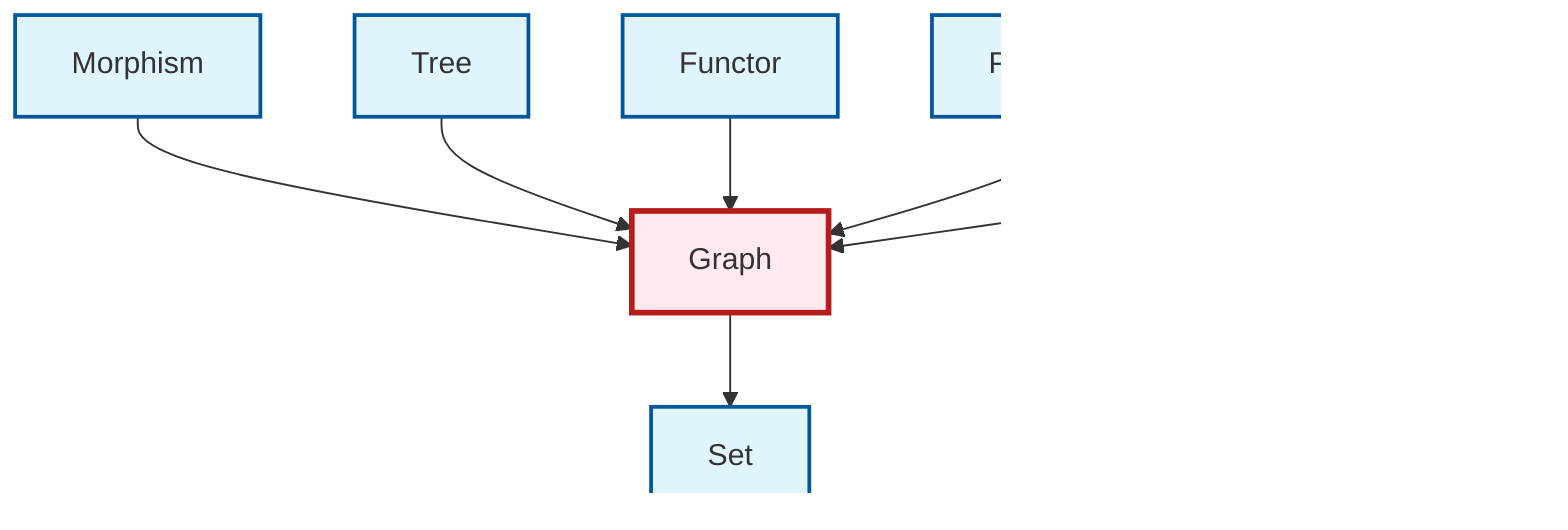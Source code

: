 graph TD
    classDef definition fill:#e1f5fe,stroke:#01579b,stroke-width:2px
    classDef theorem fill:#f3e5f5,stroke:#4a148c,stroke-width:2px
    classDef axiom fill:#fff3e0,stroke:#e65100,stroke-width:2px
    classDef example fill:#e8f5e9,stroke:#1b5e20,stroke-width:2px
    classDef current fill:#ffebee,stroke:#b71c1c,stroke-width:3px
    def-permutation["Permutation"]:::definition
    def-tree["Tree"]:::definition
    def-morphism["Morphism"]:::definition
    def-functor["Functor"]:::definition
    def-category["Category"]:::definition
    def-set["Set"]:::definition
    def-graph["Graph"]:::definition
    def-morphism --> def-graph
    def-tree --> def-graph
    def-functor --> def-graph
    def-graph --> def-set
    def-permutation --> def-graph
    def-category --> def-graph
    class def-graph current